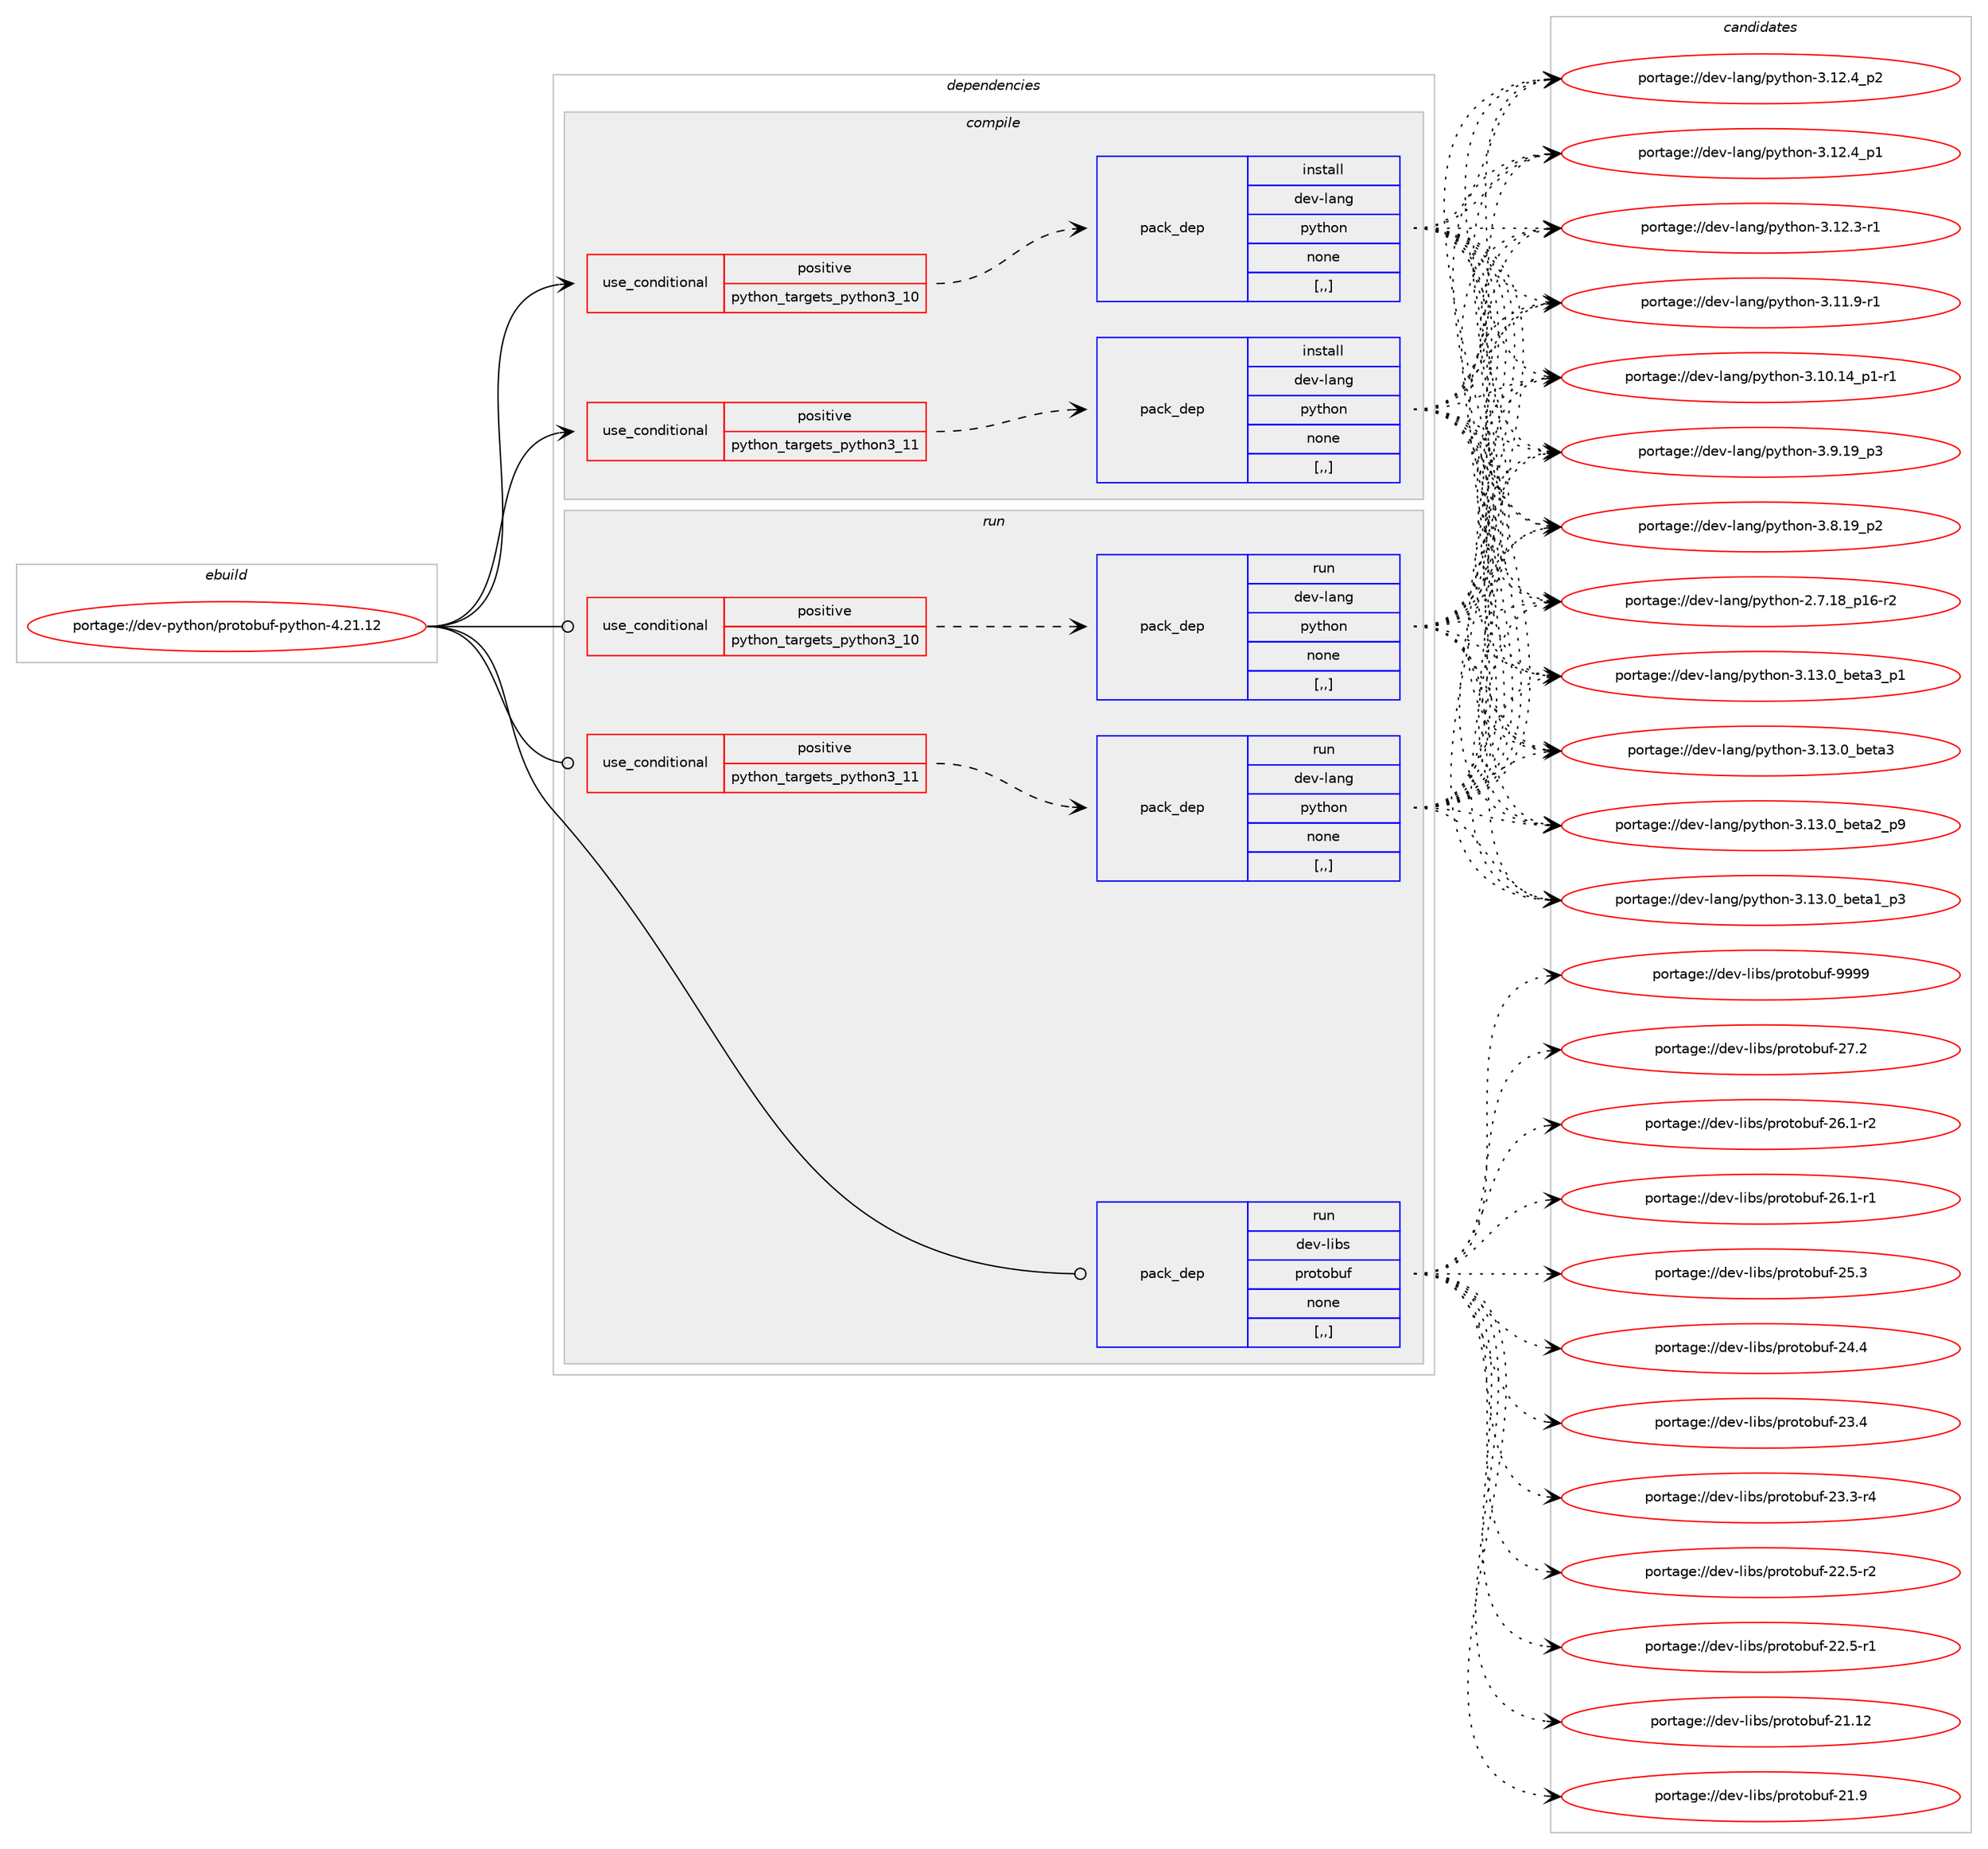 digraph prolog {

# *************
# Graph options
# *************

newrank=true;
concentrate=true;
compound=true;
graph [rankdir=LR,fontname=Helvetica,fontsize=10,ranksep=1.5];#, ranksep=2.5, nodesep=0.2];
edge  [arrowhead=vee];
node  [fontname=Helvetica,fontsize=10];

# **********
# The ebuild
# **********

subgraph cluster_leftcol {
color=gray;
label=<<i>ebuild</i>>;
id [label="portage://dev-python/protobuf-python-4.21.12", color=red, width=4, href="../dev-python/protobuf-python-4.21.12.svg"];
}

# ****************
# The dependencies
# ****************

subgraph cluster_midcol {
color=gray;
label=<<i>dependencies</i>>;
subgraph cluster_compile {
fillcolor="#eeeeee";
style=filled;
label=<<i>compile</i>>;
subgraph cond36235 {
dependency154893 [label=<<TABLE BORDER="0" CELLBORDER="1" CELLSPACING="0" CELLPADDING="4"><TR><TD ROWSPAN="3" CELLPADDING="10">use_conditional</TD></TR><TR><TD>positive</TD></TR><TR><TD>python_targets_python3_10</TD></TR></TABLE>>, shape=none, color=red];
subgraph pack117407 {
dependency154894 [label=<<TABLE BORDER="0" CELLBORDER="1" CELLSPACING="0" CELLPADDING="4" WIDTH="220"><TR><TD ROWSPAN="6" CELLPADDING="30">pack_dep</TD></TR><TR><TD WIDTH="110">install</TD></TR><TR><TD>dev-lang</TD></TR><TR><TD>python</TD></TR><TR><TD>none</TD></TR><TR><TD>[,,]</TD></TR></TABLE>>, shape=none, color=blue];
}
dependency154893:e -> dependency154894:w [weight=20,style="dashed",arrowhead="vee"];
}
id:e -> dependency154893:w [weight=20,style="solid",arrowhead="vee"];
subgraph cond36236 {
dependency154895 [label=<<TABLE BORDER="0" CELLBORDER="1" CELLSPACING="0" CELLPADDING="4"><TR><TD ROWSPAN="3" CELLPADDING="10">use_conditional</TD></TR><TR><TD>positive</TD></TR><TR><TD>python_targets_python3_11</TD></TR></TABLE>>, shape=none, color=red];
subgraph pack117408 {
dependency154896 [label=<<TABLE BORDER="0" CELLBORDER="1" CELLSPACING="0" CELLPADDING="4" WIDTH="220"><TR><TD ROWSPAN="6" CELLPADDING="30">pack_dep</TD></TR><TR><TD WIDTH="110">install</TD></TR><TR><TD>dev-lang</TD></TR><TR><TD>python</TD></TR><TR><TD>none</TD></TR><TR><TD>[,,]</TD></TR></TABLE>>, shape=none, color=blue];
}
dependency154895:e -> dependency154896:w [weight=20,style="dashed",arrowhead="vee"];
}
id:e -> dependency154895:w [weight=20,style="solid",arrowhead="vee"];
}
subgraph cluster_compileandrun {
fillcolor="#eeeeee";
style=filled;
label=<<i>compile and run</i>>;
}
subgraph cluster_run {
fillcolor="#eeeeee";
style=filled;
label=<<i>run</i>>;
subgraph cond36237 {
dependency154897 [label=<<TABLE BORDER="0" CELLBORDER="1" CELLSPACING="0" CELLPADDING="4"><TR><TD ROWSPAN="3" CELLPADDING="10">use_conditional</TD></TR><TR><TD>positive</TD></TR><TR><TD>python_targets_python3_10</TD></TR></TABLE>>, shape=none, color=red];
subgraph pack117409 {
dependency154898 [label=<<TABLE BORDER="0" CELLBORDER="1" CELLSPACING="0" CELLPADDING="4" WIDTH="220"><TR><TD ROWSPAN="6" CELLPADDING="30">pack_dep</TD></TR><TR><TD WIDTH="110">run</TD></TR><TR><TD>dev-lang</TD></TR><TR><TD>python</TD></TR><TR><TD>none</TD></TR><TR><TD>[,,]</TD></TR></TABLE>>, shape=none, color=blue];
}
dependency154897:e -> dependency154898:w [weight=20,style="dashed",arrowhead="vee"];
}
id:e -> dependency154897:w [weight=20,style="solid",arrowhead="odot"];
subgraph cond36238 {
dependency154899 [label=<<TABLE BORDER="0" CELLBORDER="1" CELLSPACING="0" CELLPADDING="4"><TR><TD ROWSPAN="3" CELLPADDING="10">use_conditional</TD></TR><TR><TD>positive</TD></TR><TR><TD>python_targets_python3_11</TD></TR></TABLE>>, shape=none, color=red];
subgraph pack117410 {
dependency154900 [label=<<TABLE BORDER="0" CELLBORDER="1" CELLSPACING="0" CELLPADDING="4" WIDTH="220"><TR><TD ROWSPAN="6" CELLPADDING="30">pack_dep</TD></TR><TR><TD WIDTH="110">run</TD></TR><TR><TD>dev-lang</TD></TR><TR><TD>python</TD></TR><TR><TD>none</TD></TR><TR><TD>[,,]</TD></TR></TABLE>>, shape=none, color=blue];
}
dependency154899:e -> dependency154900:w [weight=20,style="dashed",arrowhead="vee"];
}
id:e -> dependency154899:w [weight=20,style="solid",arrowhead="odot"];
subgraph pack117411 {
dependency154901 [label=<<TABLE BORDER="0" CELLBORDER="1" CELLSPACING="0" CELLPADDING="4" WIDTH="220"><TR><TD ROWSPAN="6" CELLPADDING="30">pack_dep</TD></TR><TR><TD WIDTH="110">run</TD></TR><TR><TD>dev-libs</TD></TR><TR><TD>protobuf</TD></TR><TR><TD>none</TD></TR><TR><TD>[,,]</TD></TR></TABLE>>, shape=none, color=blue];
}
id:e -> dependency154901:w [weight=20,style="solid",arrowhead="odot"];
}
}

# **************
# The candidates
# **************

subgraph cluster_choices {
rank=same;
color=gray;
label=<<i>candidates</i>>;

subgraph choice117407 {
color=black;
nodesep=1;
choice10010111845108971101034711212111610411111045514649514648959810111697519511249 [label="portage://dev-lang/python-3.13.0_beta3_p1", color=red, width=4,href="../dev-lang/python-3.13.0_beta3_p1.svg"];
choice1001011184510897110103471121211161041111104551464951464895981011169751 [label="portage://dev-lang/python-3.13.0_beta3", color=red, width=4,href="../dev-lang/python-3.13.0_beta3.svg"];
choice10010111845108971101034711212111610411111045514649514648959810111697509511257 [label="portage://dev-lang/python-3.13.0_beta2_p9", color=red, width=4,href="../dev-lang/python-3.13.0_beta2_p9.svg"];
choice10010111845108971101034711212111610411111045514649514648959810111697499511251 [label="portage://dev-lang/python-3.13.0_beta1_p3", color=red, width=4,href="../dev-lang/python-3.13.0_beta1_p3.svg"];
choice100101118451089711010347112121116104111110455146495046529511250 [label="portage://dev-lang/python-3.12.4_p2", color=red, width=4,href="../dev-lang/python-3.12.4_p2.svg"];
choice100101118451089711010347112121116104111110455146495046529511249 [label="portage://dev-lang/python-3.12.4_p1", color=red, width=4,href="../dev-lang/python-3.12.4_p1.svg"];
choice100101118451089711010347112121116104111110455146495046514511449 [label="portage://dev-lang/python-3.12.3-r1", color=red, width=4,href="../dev-lang/python-3.12.3-r1.svg"];
choice100101118451089711010347112121116104111110455146494946574511449 [label="portage://dev-lang/python-3.11.9-r1", color=red, width=4,href="../dev-lang/python-3.11.9-r1.svg"];
choice100101118451089711010347112121116104111110455146494846495295112494511449 [label="portage://dev-lang/python-3.10.14_p1-r1", color=red, width=4,href="../dev-lang/python-3.10.14_p1-r1.svg"];
choice100101118451089711010347112121116104111110455146574649579511251 [label="portage://dev-lang/python-3.9.19_p3", color=red, width=4,href="../dev-lang/python-3.9.19_p3.svg"];
choice100101118451089711010347112121116104111110455146564649579511250 [label="portage://dev-lang/python-3.8.19_p2", color=red, width=4,href="../dev-lang/python-3.8.19_p2.svg"];
choice100101118451089711010347112121116104111110455046554649569511249544511450 [label="portage://dev-lang/python-2.7.18_p16-r2", color=red, width=4,href="../dev-lang/python-2.7.18_p16-r2.svg"];
dependency154894:e -> choice10010111845108971101034711212111610411111045514649514648959810111697519511249:w [style=dotted,weight="100"];
dependency154894:e -> choice1001011184510897110103471121211161041111104551464951464895981011169751:w [style=dotted,weight="100"];
dependency154894:e -> choice10010111845108971101034711212111610411111045514649514648959810111697509511257:w [style=dotted,weight="100"];
dependency154894:e -> choice10010111845108971101034711212111610411111045514649514648959810111697499511251:w [style=dotted,weight="100"];
dependency154894:e -> choice100101118451089711010347112121116104111110455146495046529511250:w [style=dotted,weight="100"];
dependency154894:e -> choice100101118451089711010347112121116104111110455146495046529511249:w [style=dotted,weight="100"];
dependency154894:e -> choice100101118451089711010347112121116104111110455146495046514511449:w [style=dotted,weight="100"];
dependency154894:e -> choice100101118451089711010347112121116104111110455146494946574511449:w [style=dotted,weight="100"];
dependency154894:e -> choice100101118451089711010347112121116104111110455146494846495295112494511449:w [style=dotted,weight="100"];
dependency154894:e -> choice100101118451089711010347112121116104111110455146574649579511251:w [style=dotted,weight="100"];
dependency154894:e -> choice100101118451089711010347112121116104111110455146564649579511250:w [style=dotted,weight="100"];
dependency154894:e -> choice100101118451089711010347112121116104111110455046554649569511249544511450:w [style=dotted,weight="100"];
}
subgraph choice117408 {
color=black;
nodesep=1;
choice10010111845108971101034711212111610411111045514649514648959810111697519511249 [label="portage://dev-lang/python-3.13.0_beta3_p1", color=red, width=4,href="../dev-lang/python-3.13.0_beta3_p1.svg"];
choice1001011184510897110103471121211161041111104551464951464895981011169751 [label="portage://dev-lang/python-3.13.0_beta3", color=red, width=4,href="../dev-lang/python-3.13.0_beta3.svg"];
choice10010111845108971101034711212111610411111045514649514648959810111697509511257 [label="portage://dev-lang/python-3.13.0_beta2_p9", color=red, width=4,href="../dev-lang/python-3.13.0_beta2_p9.svg"];
choice10010111845108971101034711212111610411111045514649514648959810111697499511251 [label="portage://dev-lang/python-3.13.0_beta1_p3", color=red, width=4,href="../dev-lang/python-3.13.0_beta1_p3.svg"];
choice100101118451089711010347112121116104111110455146495046529511250 [label="portage://dev-lang/python-3.12.4_p2", color=red, width=4,href="../dev-lang/python-3.12.4_p2.svg"];
choice100101118451089711010347112121116104111110455146495046529511249 [label="portage://dev-lang/python-3.12.4_p1", color=red, width=4,href="../dev-lang/python-3.12.4_p1.svg"];
choice100101118451089711010347112121116104111110455146495046514511449 [label="portage://dev-lang/python-3.12.3-r1", color=red, width=4,href="../dev-lang/python-3.12.3-r1.svg"];
choice100101118451089711010347112121116104111110455146494946574511449 [label="portage://dev-lang/python-3.11.9-r1", color=red, width=4,href="../dev-lang/python-3.11.9-r1.svg"];
choice100101118451089711010347112121116104111110455146494846495295112494511449 [label="portage://dev-lang/python-3.10.14_p1-r1", color=red, width=4,href="../dev-lang/python-3.10.14_p1-r1.svg"];
choice100101118451089711010347112121116104111110455146574649579511251 [label="portage://dev-lang/python-3.9.19_p3", color=red, width=4,href="../dev-lang/python-3.9.19_p3.svg"];
choice100101118451089711010347112121116104111110455146564649579511250 [label="portage://dev-lang/python-3.8.19_p2", color=red, width=4,href="../dev-lang/python-3.8.19_p2.svg"];
choice100101118451089711010347112121116104111110455046554649569511249544511450 [label="portage://dev-lang/python-2.7.18_p16-r2", color=red, width=4,href="../dev-lang/python-2.7.18_p16-r2.svg"];
dependency154896:e -> choice10010111845108971101034711212111610411111045514649514648959810111697519511249:w [style=dotted,weight="100"];
dependency154896:e -> choice1001011184510897110103471121211161041111104551464951464895981011169751:w [style=dotted,weight="100"];
dependency154896:e -> choice10010111845108971101034711212111610411111045514649514648959810111697509511257:w [style=dotted,weight="100"];
dependency154896:e -> choice10010111845108971101034711212111610411111045514649514648959810111697499511251:w [style=dotted,weight="100"];
dependency154896:e -> choice100101118451089711010347112121116104111110455146495046529511250:w [style=dotted,weight="100"];
dependency154896:e -> choice100101118451089711010347112121116104111110455146495046529511249:w [style=dotted,weight="100"];
dependency154896:e -> choice100101118451089711010347112121116104111110455146495046514511449:w [style=dotted,weight="100"];
dependency154896:e -> choice100101118451089711010347112121116104111110455146494946574511449:w [style=dotted,weight="100"];
dependency154896:e -> choice100101118451089711010347112121116104111110455146494846495295112494511449:w [style=dotted,weight="100"];
dependency154896:e -> choice100101118451089711010347112121116104111110455146574649579511251:w [style=dotted,weight="100"];
dependency154896:e -> choice100101118451089711010347112121116104111110455146564649579511250:w [style=dotted,weight="100"];
dependency154896:e -> choice100101118451089711010347112121116104111110455046554649569511249544511450:w [style=dotted,weight="100"];
}
subgraph choice117409 {
color=black;
nodesep=1;
choice10010111845108971101034711212111610411111045514649514648959810111697519511249 [label="portage://dev-lang/python-3.13.0_beta3_p1", color=red, width=4,href="../dev-lang/python-3.13.0_beta3_p1.svg"];
choice1001011184510897110103471121211161041111104551464951464895981011169751 [label="portage://dev-lang/python-3.13.0_beta3", color=red, width=4,href="../dev-lang/python-3.13.0_beta3.svg"];
choice10010111845108971101034711212111610411111045514649514648959810111697509511257 [label="portage://dev-lang/python-3.13.0_beta2_p9", color=red, width=4,href="../dev-lang/python-3.13.0_beta2_p9.svg"];
choice10010111845108971101034711212111610411111045514649514648959810111697499511251 [label="portage://dev-lang/python-3.13.0_beta1_p3", color=red, width=4,href="../dev-lang/python-3.13.0_beta1_p3.svg"];
choice100101118451089711010347112121116104111110455146495046529511250 [label="portage://dev-lang/python-3.12.4_p2", color=red, width=4,href="../dev-lang/python-3.12.4_p2.svg"];
choice100101118451089711010347112121116104111110455146495046529511249 [label="portage://dev-lang/python-3.12.4_p1", color=red, width=4,href="../dev-lang/python-3.12.4_p1.svg"];
choice100101118451089711010347112121116104111110455146495046514511449 [label="portage://dev-lang/python-3.12.3-r1", color=red, width=4,href="../dev-lang/python-3.12.3-r1.svg"];
choice100101118451089711010347112121116104111110455146494946574511449 [label="portage://dev-lang/python-3.11.9-r1", color=red, width=4,href="../dev-lang/python-3.11.9-r1.svg"];
choice100101118451089711010347112121116104111110455146494846495295112494511449 [label="portage://dev-lang/python-3.10.14_p1-r1", color=red, width=4,href="../dev-lang/python-3.10.14_p1-r1.svg"];
choice100101118451089711010347112121116104111110455146574649579511251 [label="portage://dev-lang/python-3.9.19_p3", color=red, width=4,href="../dev-lang/python-3.9.19_p3.svg"];
choice100101118451089711010347112121116104111110455146564649579511250 [label="portage://dev-lang/python-3.8.19_p2", color=red, width=4,href="../dev-lang/python-3.8.19_p2.svg"];
choice100101118451089711010347112121116104111110455046554649569511249544511450 [label="portage://dev-lang/python-2.7.18_p16-r2", color=red, width=4,href="../dev-lang/python-2.7.18_p16-r2.svg"];
dependency154898:e -> choice10010111845108971101034711212111610411111045514649514648959810111697519511249:w [style=dotted,weight="100"];
dependency154898:e -> choice1001011184510897110103471121211161041111104551464951464895981011169751:w [style=dotted,weight="100"];
dependency154898:e -> choice10010111845108971101034711212111610411111045514649514648959810111697509511257:w [style=dotted,weight="100"];
dependency154898:e -> choice10010111845108971101034711212111610411111045514649514648959810111697499511251:w [style=dotted,weight="100"];
dependency154898:e -> choice100101118451089711010347112121116104111110455146495046529511250:w [style=dotted,weight="100"];
dependency154898:e -> choice100101118451089711010347112121116104111110455146495046529511249:w [style=dotted,weight="100"];
dependency154898:e -> choice100101118451089711010347112121116104111110455146495046514511449:w [style=dotted,weight="100"];
dependency154898:e -> choice100101118451089711010347112121116104111110455146494946574511449:w [style=dotted,weight="100"];
dependency154898:e -> choice100101118451089711010347112121116104111110455146494846495295112494511449:w [style=dotted,weight="100"];
dependency154898:e -> choice100101118451089711010347112121116104111110455146574649579511251:w [style=dotted,weight="100"];
dependency154898:e -> choice100101118451089711010347112121116104111110455146564649579511250:w [style=dotted,weight="100"];
dependency154898:e -> choice100101118451089711010347112121116104111110455046554649569511249544511450:w [style=dotted,weight="100"];
}
subgraph choice117410 {
color=black;
nodesep=1;
choice10010111845108971101034711212111610411111045514649514648959810111697519511249 [label="portage://dev-lang/python-3.13.0_beta3_p1", color=red, width=4,href="../dev-lang/python-3.13.0_beta3_p1.svg"];
choice1001011184510897110103471121211161041111104551464951464895981011169751 [label="portage://dev-lang/python-3.13.0_beta3", color=red, width=4,href="../dev-lang/python-3.13.0_beta3.svg"];
choice10010111845108971101034711212111610411111045514649514648959810111697509511257 [label="portage://dev-lang/python-3.13.0_beta2_p9", color=red, width=4,href="../dev-lang/python-3.13.0_beta2_p9.svg"];
choice10010111845108971101034711212111610411111045514649514648959810111697499511251 [label="portage://dev-lang/python-3.13.0_beta1_p3", color=red, width=4,href="../dev-lang/python-3.13.0_beta1_p3.svg"];
choice100101118451089711010347112121116104111110455146495046529511250 [label="portage://dev-lang/python-3.12.4_p2", color=red, width=4,href="../dev-lang/python-3.12.4_p2.svg"];
choice100101118451089711010347112121116104111110455146495046529511249 [label="portage://dev-lang/python-3.12.4_p1", color=red, width=4,href="../dev-lang/python-3.12.4_p1.svg"];
choice100101118451089711010347112121116104111110455146495046514511449 [label="portage://dev-lang/python-3.12.3-r1", color=red, width=4,href="../dev-lang/python-3.12.3-r1.svg"];
choice100101118451089711010347112121116104111110455146494946574511449 [label="portage://dev-lang/python-3.11.9-r1", color=red, width=4,href="../dev-lang/python-3.11.9-r1.svg"];
choice100101118451089711010347112121116104111110455146494846495295112494511449 [label="portage://dev-lang/python-3.10.14_p1-r1", color=red, width=4,href="../dev-lang/python-3.10.14_p1-r1.svg"];
choice100101118451089711010347112121116104111110455146574649579511251 [label="portage://dev-lang/python-3.9.19_p3", color=red, width=4,href="../dev-lang/python-3.9.19_p3.svg"];
choice100101118451089711010347112121116104111110455146564649579511250 [label="portage://dev-lang/python-3.8.19_p2", color=red, width=4,href="../dev-lang/python-3.8.19_p2.svg"];
choice100101118451089711010347112121116104111110455046554649569511249544511450 [label="portage://dev-lang/python-2.7.18_p16-r2", color=red, width=4,href="../dev-lang/python-2.7.18_p16-r2.svg"];
dependency154900:e -> choice10010111845108971101034711212111610411111045514649514648959810111697519511249:w [style=dotted,weight="100"];
dependency154900:e -> choice1001011184510897110103471121211161041111104551464951464895981011169751:w [style=dotted,weight="100"];
dependency154900:e -> choice10010111845108971101034711212111610411111045514649514648959810111697509511257:w [style=dotted,weight="100"];
dependency154900:e -> choice10010111845108971101034711212111610411111045514649514648959810111697499511251:w [style=dotted,weight="100"];
dependency154900:e -> choice100101118451089711010347112121116104111110455146495046529511250:w [style=dotted,weight="100"];
dependency154900:e -> choice100101118451089711010347112121116104111110455146495046529511249:w [style=dotted,weight="100"];
dependency154900:e -> choice100101118451089711010347112121116104111110455146495046514511449:w [style=dotted,weight="100"];
dependency154900:e -> choice100101118451089711010347112121116104111110455146494946574511449:w [style=dotted,weight="100"];
dependency154900:e -> choice100101118451089711010347112121116104111110455146494846495295112494511449:w [style=dotted,weight="100"];
dependency154900:e -> choice100101118451089711010347112121116104111110455146574649579511251:w [style=dotted,weight="100"];
dependency154900:e -> choice100101118451089711010347112121116104111110455146564649579511250:w [style=dotted,weight="100"];
dependency154900:e -> choice100101118451089711010347112121116104111110455046554649569511249544511450:w [style=dotted,weight="100"];
}
subgraph choice117411 {
color=black;
nodesep=1;
choice100101118451081059811547112114111116111981171024557575757 [label="portage://dev-libs/protobuf-9999", color=red, width=4,href="../dev-libs/protobuf-9999.svg"];
choice100101118451081059811547112114111116111981171024550554650 [label="portage://dev-libs/protobuf-27.2", color=red, width=4,href="../dev-libs/protobuf-27.2.svg"];
choice1001011184510810598115471121141111161119811710245505446494511450 [label="portage://dev-libs/protobuf-26.1-r2", color=red, width=4,href="../dev-libs/protobuf-26.1-r2.svg"];
choice1001011184510810598115471121141111161119811710245505446494511449 [label="portage://dev-libs/protobuf-26.1-r1", color=red, width=4,href="../dev-libs/protobuf-26.1-r1.svg"];
choice100101118451081059811547112114111116111981171024550534651 [label="portage://dev-libs/protobuf-25.3", color=red, width=4,href="../dev-libs/protobuf-25.3.svg"];
choice100101118451081059811547112114111116111981171024550524652 [label="portage://dev-libs/protobuf-24.4", color=red, width=4,href="../dev-libs/protobuf-24.4.svg"];
choice100101118451081059811547112114111116111981171024550514652 [label="portage://dev-libs/protobuf-23.4", color=red, width=4,href="../dev-libs/protobuf-23.4.svg"];
choice1001011184510810598115471121141111161119811710245505146514511452 [label="portage://dev-libs/protobuf-23.3-r4", color=red, width=4,href="../dev-libs/protobuf-23.3-r4.svg"];
choice1001011184510810598115471121141111161119811710245505046534511450 [label="portage://dev-libs/protobuf-22.5-r2", color=red, width=4,href="../dev-libs/protobuf-22.5-r2.svg"];
choice1001011184510810598115471121141111161119811710245505046534511449 [label="portage://dev-libs/protobuf-22.5-r1", color=red, width=4,href="../dev-libs/protobuf-22.5-r1.svg"];
choice10010111845108105981154711211411111611198117102455049464950 [label="portage://dev-libs/protobuf-21.12", color=red, width=4,href="../dev-libs/protobuf-21.12.svg"];
choice100101118451081059811547112114111116111981171024550494657 [label="portage://dev-libs/protobuf-21.9", color=red, width=4,href="../dev-libs/protobuf-21.9.svg"];
dependency154901:e -> choice100101118451081059811547112114111116111981171024557575757:w [style=dotted,weight="100"];
dependency154901:e -> choice100101118451081059811547112114111116111981171024550554650:w [style=dotted,weight="100"];
dependency154901:e -> choice1001011184510810598115471121141111161119811710245505446494511450:w [style=dotted,weight="100"];
dependency154901:e -> choice1001011184510810598115471121141111161119811710245505446494511449:w [style=dotted,weight="100"];
dependency154901:e -> choice100101118451081059811547112114111116111981171024550534651:w [style=dotted,weight="100"];
dependency154901:e -> choice100101118451081059811547112114111116111981171024550524652:w [style=dotted,weight="100"];
dependency154901:e -> choice100101118451081059811547112114111116111981171024550514652:w [style=dotted,weight="100"];
dependency154901:e -> choice1001011184510810598115471121141111161119811710245505146514511452:w [style=dotted,weight="100"];
dependency154901:e -> choice1001011184510810598115471121141111161119811710245505046534511450:w [style=dotted,weight="100"];
dependency154901:e -> choice1001011184510810598115471121141111161119811710245505046534511449:w [style=dotted,weight="100"];
dependency154901:e -> choice10010111845108105981154711211411111611198117102455049464950:w [style=dotted,weight="100"];
dependency154901:e -> choice100101118451081059811547112114111116111981171024550494657:w [style=dotted,weight="100"];
}
}

}

